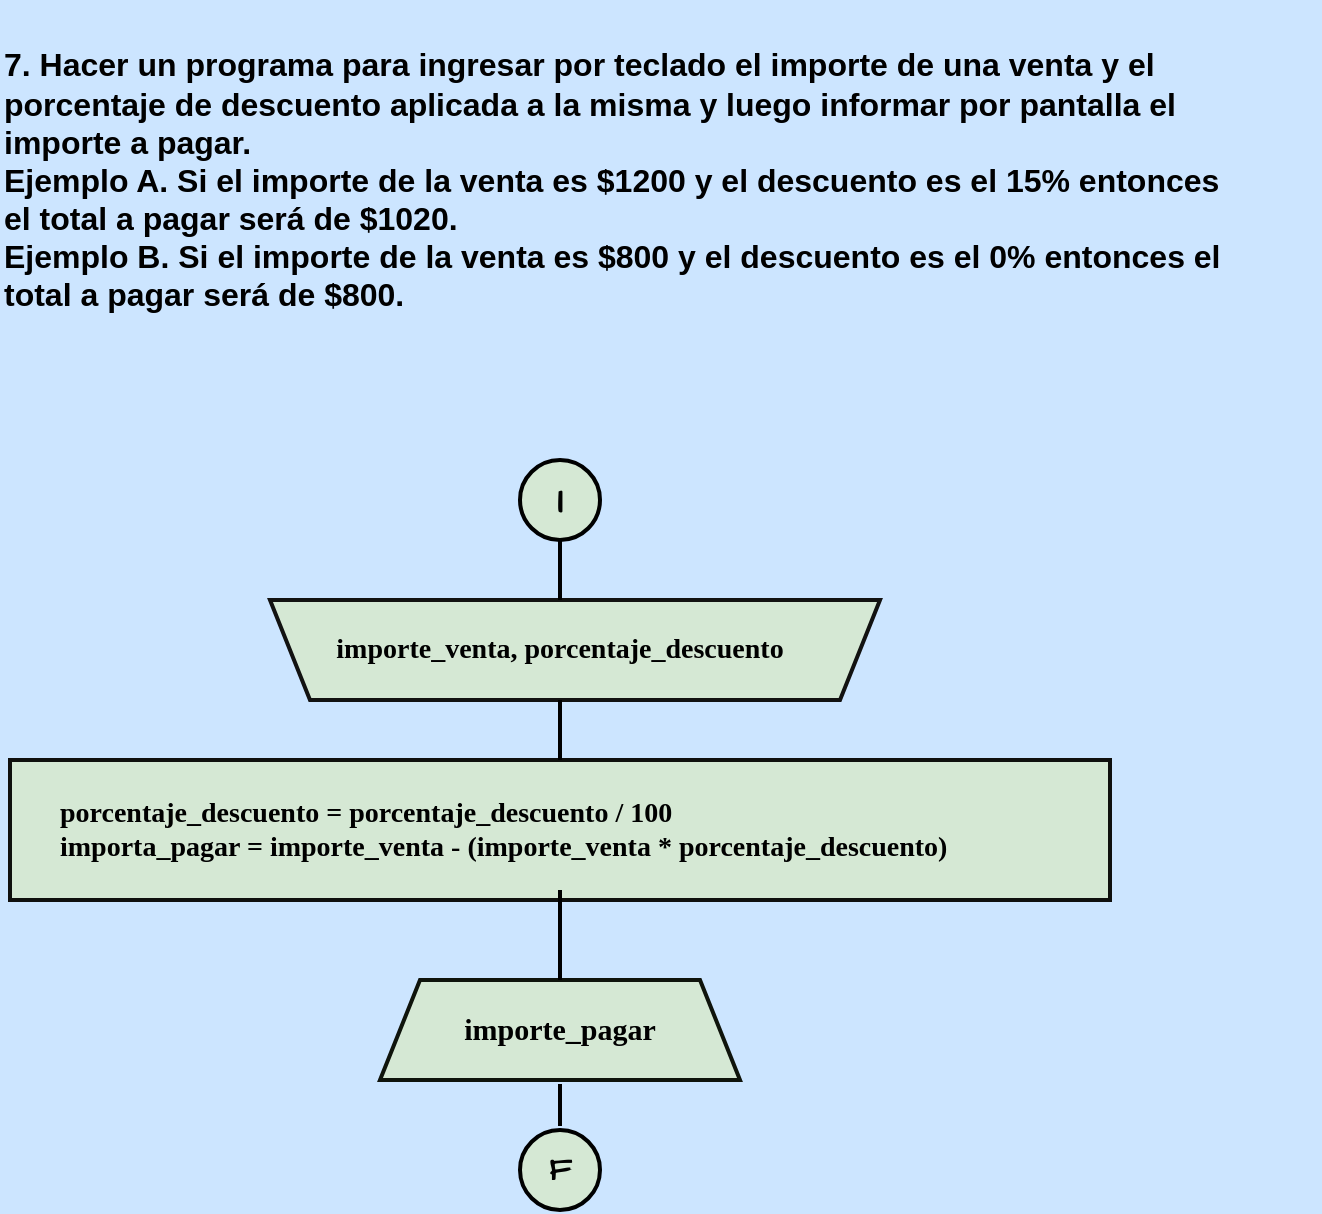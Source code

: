 <mxfile version="24.1.0" type="device">
  <diagram name="Página-1" id="K7pKiWxqpf9tMfUL_mJR">
    <mxGraphModel dx="1420" dy="830" grid="1" gridSize="10" guides="1" tooltips="1" connect="1" arrows="1" fold="1" page="1" pageScale="1" pageWidth="827" pageHeight="1169" background="#CCE5FF" math="0" shadow="0">
      <root>
        <mxCell id="0" />
        <mxCell id="1" parent="0" />
        <mxCell id="62OwxBOyHAiS03FKCUeI-1" value="&lt;b style=&quot;font-size: 16px;&quot;&gt;&lt;font color=&quot;#000000&quot;&gt;7. Hacer un programa para ingresar por teclado el importe de una venta y el&lt;br&gt;porcentaje de descuento aplicada a la misma y luego informar por pantalla el&lt;br&gt;importe a pagar.&lt;br&gt;Ejemplo A. Si el importe de la venta es $1200 y el descuento es el 15% entonces&lt;br&gt;el total a pagar será de $1020.&lt;br&gt;Ejemplo B. Si el importe de la venta es $800 y el descuento es el 0% entonces el&lt;br&gt;total a pagar será de $800.&lt;/font&gt;&lt;/b&gt;" style="text;strokeColor=none;align=left;fillColor=none;html=1;verticalAlign=middle;whiteSpace=wrap;rounded=0;" parent="1" vertex="1">
          <mxGeometry x="90" width="660" height="180" as="geometry" />
        </mxCell>
        <mxCell id="CXh-Wtha4gzJboY-1TB2-16" value="" style="group" vertex="1" connectable="0" parent="1">
          <mxGeometry x="95" y="225" width="550" height="380" as="geometry" />
        </mxCell>
        <mxCell id="CXh-Wtha4gzJboY-1TB2-1" value="" style="strokeWidth=2;html=1;shape=mxgraph.flowchart.start_2;whiteSpace=wrap;rounded=0;labelBackgroundColor=none;strokeColor=#000000;align=center;verticalAlign=middle;fontFamily=Helvetica;fontSize=12;fontColor=default;fillColor=#d5e8d4;aspect=fixed;" vertex="1" parent="CXh-Wtha4gzJboY-1TB2-16">
          <mxGeometry x="255" y="5" width="40" height="40" as="geometry" />
        </mxCell>
        <mxCell id="CXh-Wtha4gzJboY-1TB2-3" value="" style="shape=trapezoid;perimeter=trapezoidPerimeter;whiteSpace=wrap;html=1;fixedSize=1;rounded=0;labelBackgroundColor=none;strokeColor=#121211;strokeWidth=2;align=center;verticalAlign=middle;fontFamily=Helvetica;fontSize=12;fontColor=default;fillColor=#d5e8d4;direction=west;container=1;aspect=fixed;" vertex="1" parent="CXh-Wtha4gzJboY-1TB2-16">
          <mxGeometry x="130" y="75" width="305" height="50" as="geometry">
            <mxRectangle x="-1020" y="-650" width="50" height="40" as="alternateBounds" />
          </mxGeometry>
        </mxCell>
        <mxCell id="CXh-Wtha4gzJboY-1TB2-9" value="&lt;font face=&quot;Comic Sans MS&quot; color=&quot;#000000&quot; style=&quot;font-size: 14px;&quot;&gt;importe_venta, porcentaje_descuento&lt;/font&gt;" style="text;strokeColor=none;align=center;fillColor=none;html=1;verticalAlign=middle;whiteSpace=wrap;rounded=0;fontFamily=Architects Daughter;fontSource=https%3A%2F%2Ffonts.googleapis.com%2Fcss%3Ffamily%3DArchitects%2BDaughter;fontStyle=1;aspect=fixed;" vertex="1" parent="CXh-Wtha4gzJboY-1TB2-3">
          <mxGeometry x="-15" width="320" height="50" as="geometry" />
        </mxCell>
        <mxCell id="CXh-Wtha4gzJboY-1TB2-4" value="" style="shape=trapezoid;perimeter=trapezoidPerimeter;whiteSpace=wrap;html=1;fixedSize=1;rounded=0;labelBackgroundColor=none;strokeColor=#0F140C;strokeWidth=2;align=center;verticalAlign=middle;fontFamily=Helvetica;fontSize=12;fontColor=default;fillColor=#d5e8d4;aspect=fixed;" vertex="1" parent="CXh-Wtha4gzJboY-1TB2-16">
          <mxGeometry x="185" y="265" width="180" height="50" as="geometry" />
        </mxCell>
        <mxCell id="CXh-Wtha4gzJboY-1TB2-5" value="" style="rounded=0;whiteSpace=wrap;html=1;labelBackgroundColor=none;strokeColor=#0f100e;strokeWidth=2;align=center;verticalAlign=middle;fontFamily=Helvetica;fontSize=12;fontColor=default;fillColor=#d5e8d4;aspect=fixed;" vertex="1" parent="CXh-Wtha4gzJboY-1TB2-16">
          <mxGeometry y="155" width="550" height="70" as="geometry" />
        </mxCell>
        <mxCell id="CXh-Wtha4gzJboY-1TB2-6" value="&lt;b&gt;&lt;font color=&quot;#000000&quot; style=&quot;font-size: 18px;&quot;&gt;I&lt;/font&gt;&lt;/b&gt;" style="text;strokeColor=none;align=center;fillColor=none;html=1;verticalAlign=middle;whiteSpace=wrap;rounded=0;fontFamily=Architects Daughter;fontSource=https%3A%2F%2Ffonts.googleapis.com%2Fcss%3Ffamily%3DArchitects%2BDaughter;aspect=fixed;" vertex="1" parent="CXh-Wtha4gzJboY-1TB2-16">
          <mxGeometry x="230" width="90" height="50" as="geometry" />
        </mxCell>
        <mxCell id="CXh-Wtha4gzJboY-1TB2-8" value="" style="group;aspect=fixed;" vertex="1" connectable="0" parent="CXh-Wtha4gzJboY-1TB2-16">
          <mxGeometry x="245" y="340" width="60" height="40" as="geometry" />
        </mxCell>
        <mxCell id="CXh-Wtha4gzJboY-1TB2-2" value="" style="strokeWidth=2;html=1;shape=mxgraph.flowchart.start_2;whiteSpace=wrap;rounded=0;labelBackgroundColor=none;strokeColor=#000000;align=center;verticalAlign=middle;fontFamily=Helvetica;fontSize=12;fontColor=default;fillColor=#d5e8d4;aspect=fixed;" vertex="1" parent="CXh-Wtha4gzJboY-1TB2-8">
          <mxGeometry x="10" width="40" height="40" as="geometry" />
        </mxCell>
        <mxCell id="CXh-Wtha4gzJboY-1TB2-7" value="&lt;b&gt;&lt;font style=&quot;font-size: 16px;&quot; color=&quot;#000000&quot;&gt;F&lt;/font&gt;&lt;/b&gt;" style="text;strokeColor=none;align=center;fillColor=none;html=1;verticalAlign=middle;whiteSpace=wrap;rounded=0;fontFamily=Architects Daughter;fontSource=https%3A%2F%2Ffonts.googleapis.com%2Fcss%3Ffamily%3DArchitects%2BDaughter;aspect=fixed;" vertex="1" parent="CXh-Wtha4gzJboY-1TB2-8">
          <mxGeometry y="5" width="60" height="30" as="geometry" />
        </mxCell>
        <mxCell id="CXh-Wtha4gzJboY-1TB2-10" value="&lt;font color=&quot;#000000&quot; face=&quot;Comic Sans MS&quot; style=&quot;font-size: 14px;&quot;&gt;&lt;b style=&quot;&quot;&gt;porcentaje_descuento = porcentaje_descuento / 100&lt;/b&gt;&lt;/font&gt;&lt;div&gt;&lt;font color=&quot;#000000&quot; face=&quot;Comic Sans MS&quot; style=&quot;font-size: 14px;&quot;&gt;&lt;b style=&quot;&quot;&gt;importa_pagar = importe_venta - (importe_venta * porcentaje_descuento)&lt;/b&gt;&lt;/font&gt;&lt;/div&gt;" style="text;strokeColor=none;align=left;fillColor=none;html=1;verticalAlign=middle;whiteSpace=wrap;rounded=0;fontFamily=Architects Daughter;fontSource=https%3A%2F%2Ffonts.googleapis.com%2Fcss%3Ffamily%3DArchitects%2BDaughter;aspect=fixed;" vertex="1" parent="CXh-Wtha4gzJboY-1TB2-16">
          <mxGeometry x="22.5" y="135" width="520" height="110" as="geometry" />
        </mxCell>
        <mxCell id="CXh-Wtha4gzJboY-1TB2-11" value="&lt;b&gt;&lt;font color=&quot;#000000&quot; face=&quot;Comic Sans MS&quot; style=&quot;font-size: 15px;&quot;&gt;importe_pagar&lt;/font&gt;&lt;/b&gt;" style="text;strokeColor=none;align=center;fillColor=none;html=1;verticalAlign=middle;whiteSpace=wrap;rounded=0;fontFamily=Architects Daughter;fontSource=https%3A%2F%2Ffonts.googleapis.com%2Fcss%3Ffamily%3DArchitects%2BDaughter;aspect=fixed;" vertex="1" parent="CXh-Wtha4gzJboY-1TB2-16">
          <mxGeometry x="240" y="275" width="70" height="30" as="geometry" />
        </mxCell>
        <mxCell id="CXh-Wtha4gzJboY-1TB2-12" value="" style="line;strokeWidth=2;direction=south;html=1;hachureGap=4;fontFamily=Architects Daughter;fontSource=https%3A%2F%2Ffonts.googleapis.com%2Fcss%3Ffamily%3DArchitects%2BDaughter;strokeColor=#000000;aspect=fixed;" vertex="1" parent="CXh-Wtha4gzJboY-1TB2-16">
          <mxGeometry x="270" y="317" width="10" height="21" as="geometry" />
        </mxCell>
        <mxCell id="CXh-Wtha4gzJboY-1TB2-13" value="" style="line;strokeWidth=2;direction=south;html=1;hachureGap=4;fontFamily=Architects Daughter;fontSource=https://fonts.googleapis.com/css?family=Architects+Daughter;strokeColor=#000000;aspect=fixed;" vertex="1" parent="CXh-Wtha4gzJboY-1TB2-16">
          <mxGeometry x="270" y="220" width="10" height="45" as="geometry" />
        </mxCell>
        <mxCell id="CXh-Wtha4gzJboY-1TB2-14" value="" style="line;strokeWidth=2;direction=south;html=1;hachureGap=4;fontFamily=Architects Daughter;fontSource=https://fonts.googleapis.com/css?family=Architects+Daughter;strokeColor=#000000;aspect=fixed;" vertex="1" parent="CXh-Wtha4gzJboY-1TB2-16">
          <mxGeometry x="270" y="125" width="10" height="30" as="geometry" />
        </mxCell>
        <mxCell id="CXh-Wtha4gzJboY-1TB2-15" value="" style="line;strokeWidth=2;direction=south;html=1;hachureGap=4;fontFamily=Architects Daughter;fontSource=https://fonts.googleapis.com/css?family=Architects+Daughter;strokeColor=#000000;aspect=fixed;" vertex="1" parent="CXh-Wtha4gzJboY-1TB2-16">
          <mxGeometry x="270" y="45" width="10" height="30" as="geometry" />
        </mxCell>
      </root>
    </mxGraphModel>
  </diagram>
</mxfile>
